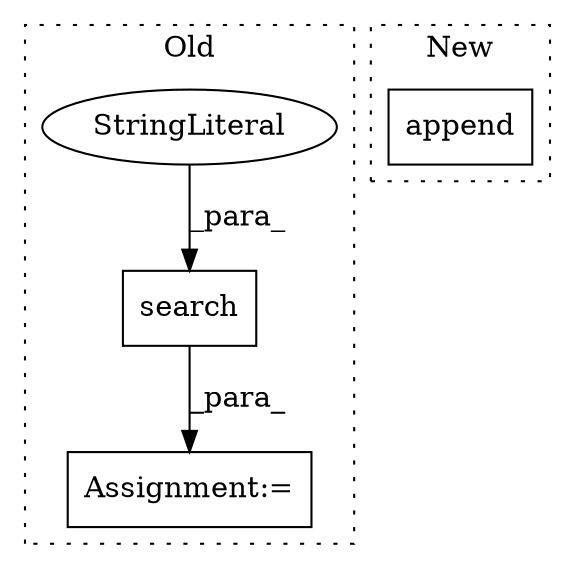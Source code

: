 digraph G {
subgraph cluster0 {
1 [label="search" a="32" s="12163,12188" l="7,1" shape="box"];
3 [label="Assignment:=" a="7" s="12159" l="1" shape="box"];
4 [label="StringLiteral" a="45" s="12170" l="10" shape="ellipse"];
label = "Old";
style="dotted";
}
subgraph cluster1 {
2 [label="append" a="32" s="12839,12852" l="7,1" shape="box"];
label = "New";
style="dotted";
}
1 -> 3 [label="_para_"];
4 -> 1 [label="_para_"];
}